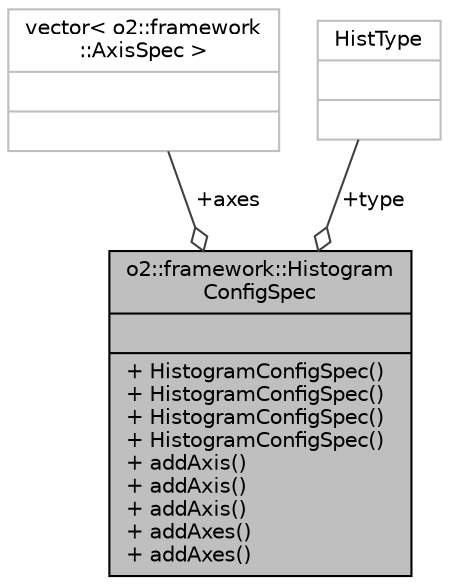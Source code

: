 digraph "o2::framework::HistogramConfigSpec"
{
 // INTERACTIVE_SVG=YES
  bgcolor="transparent";
  edge [fontname="Helvetica",fontsize="10",labelfontname="Helvetica",labelfontsize="10"];
  node [fontname="Helvetica",fontsize="10",shape=record];
  Node1 [label="{o2::framework::Histogram\lConfigSpec\n||+ HistogramConfigSpec()\l+ HistogramConfigSpec()\l+ HistogramConfigSpec()\l+ HistogramConfigSpec()\l+ addAxis()\l+ addAxis()\l+ addAxis()\l+ addAxes()\l+ addAxes()\l}",height=0.2,width=0.4,color="black", fillcolor="grey75", style="filled", fontcolor="black"];
  Node2 -> Node1 [color="grey25",fontsize="10",style="solid",label=" +axes" ,arrowhead="odiamond",fontname="Helvetica"];
  Node2 [label="{vector\< o2::framework\l::AxisSpec \>\n||}",height=0.2,width=0.4,color="grey75"];
  Node3 -> Node1 [color="grey25",fontsize="10",style="solid",label=" +type" ,arrowhead="odiamond",fontname="Helvetica"];
  Node3 [label="{HistType\n||}",height=0.2,width=0.4,color="grey75"];
}
